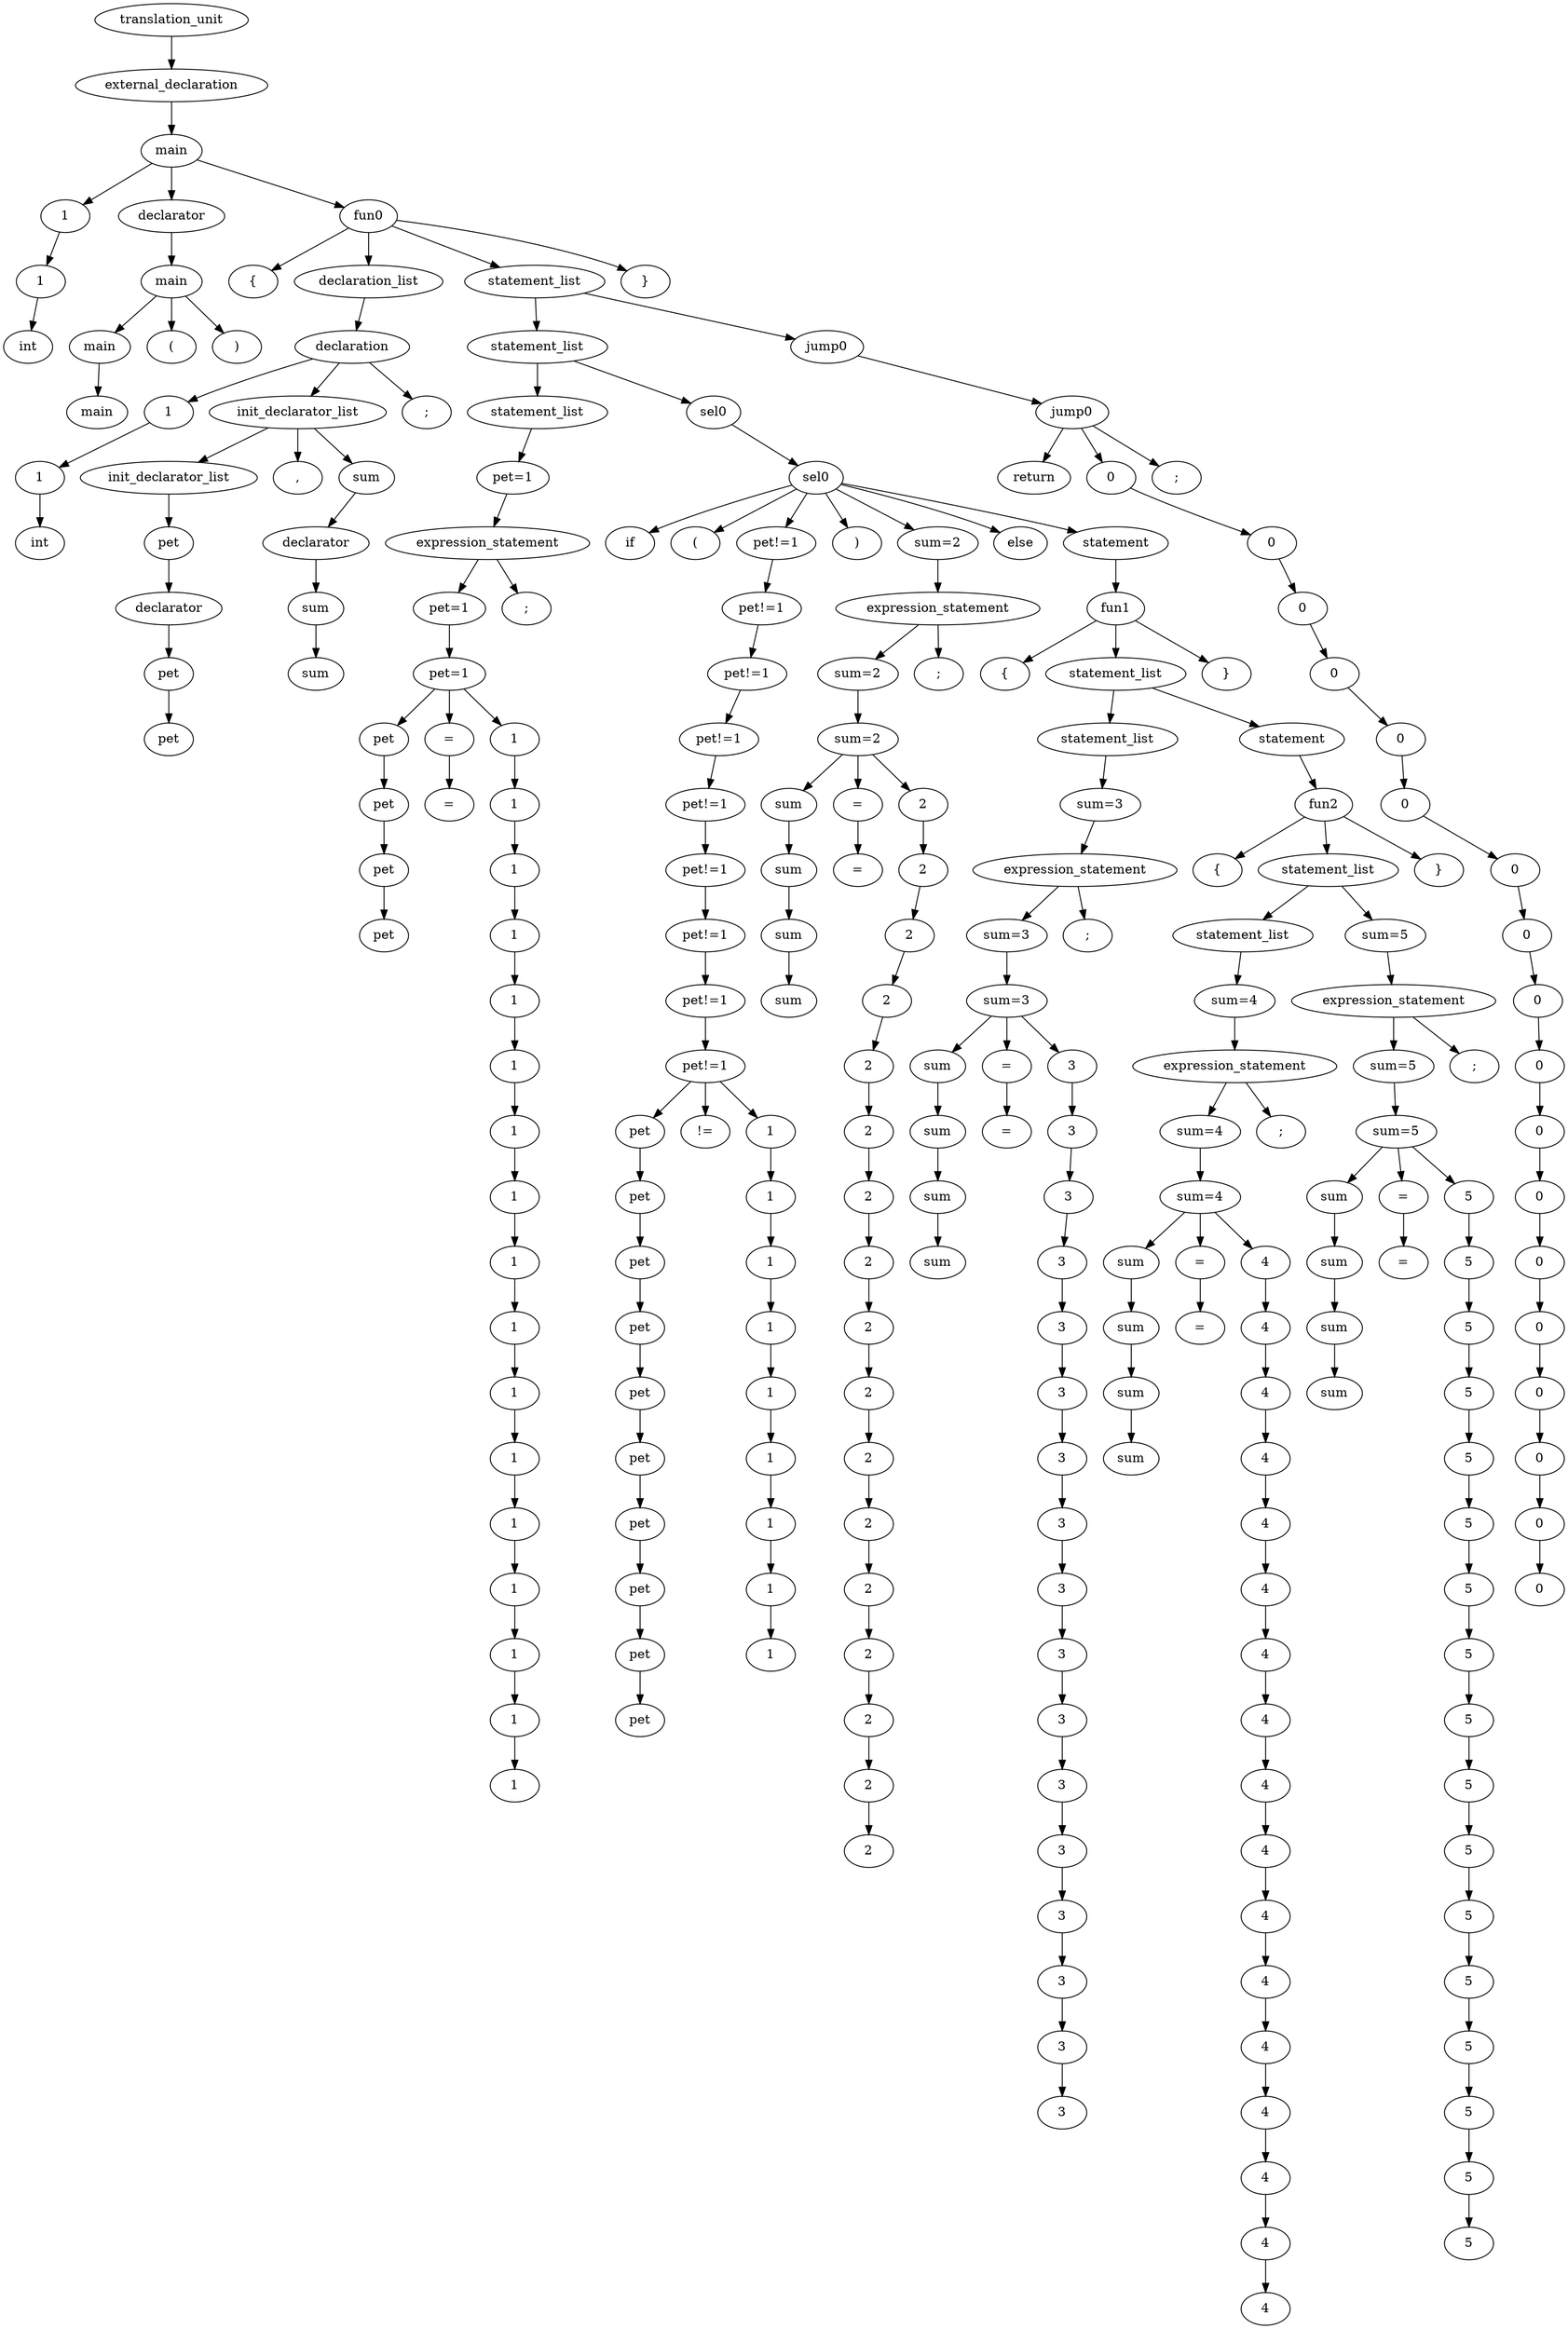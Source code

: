 digraph G{
node0[label="translation_unit"]
node1[label="external_declaration"]
node0->node1;
node1[label="external_declaration"]
node2[label="main"]
node1->node2;
node2[label="main"]
node3[label="1"]
node2->node3;
node3[label="1"]
node4[label="1"]
node3->node4;
node4[label="1"]
node5[label="int"]
node4->node5;
node2[label="main"]
node6[label="declarator"]
node2->node6;
node6[label="declarator"]
node7[label="main"]
node6->node7;
node7[label="main"]
node8[label="main"]
node7->node8;
node8[label="main"]
node9[label="main"]
node8->node9;
node7[label="main"]
node10[label="("]
node7->node10;
node7[label="main"]
node11[label=")"]
node7->node11;
node2[label="main"]
node12[label="fun0"]
node2->node12;
node12[label="fun0"]
node13[label="{"]
node12->node13;
node12[label="fun0"]
node14[label="declaration_list"]
node12->node14;
node14[label="declaration_list"]
node15[label="declaration"]
node14->node15;
node15[label="declaration"]
node16[label="1"]
node15->node16;
node16[label="1"]
node17[label="1"]
node16->node17;
node17[label="1"]
node18[label="int"]
node17->node18;
node15[label="declaration"]
node19[label="init_declarator_list"]
node15->node19;
node19[label="init_declarator_list"]
node20[label="init_declarator_list"]
node19->node20;
node20[label="init_declarator_list"]
node21[label="pet"]
node20->node21;
node21[label="pet"]
node22[label="declarator"]
node21->node22;
node22[label="declarator"]
node23[label="pet"]
node22->node23;
node23[label="pet"]
node24[label="pet"]
node23->node24;
node19[label="init_declarator_list"]
node25[label=","]
node19->node25;
node19[label="init_declarator_list"]
node26[label="sum"]
node19->node26;
node26[label="sum"]
node27[label="declarator"]
node26->node27;
node27[label="declarator"]
node28[label="sum"]
node27->node28;
node28[label="sum"]
node29[label="sum"]
node28->node29;
node15[label="declaration"]
node30[label=";"]
node15->node30;
node12[label="fun0"]
node31[label="statement_list"]
node12->node31;
node31[label="statement_list"]
node32[label="statement_list"]
node31->node32;
node32[label="statement_list"]
node33[label="statement_list"]
node32->node33;
node33[label="statement_list"]
node34[label="pet=1"]
node33->node34;
node34[label="pet=1"]
node35[label="expression_statement"]
node34->node35;
node35[label="expression_statement"]
node36[label="pet=1"]
node35->node36;
node36[label="pet=1"]
node37[label="pet=1"]
node36->node37;
node37[label="pet=1"]
node38[label="pet"]
node37->node38;
node38[label="pet"]
node39[label="pet"]
node38->node39;
node39[label="pet"]
node40[label="pet"]
node39->node40;
node40[label="pet"]
node41[label="pet"]
node40->node41;
node37[label="pet=1"]
node42[label="="]
node37->node42;
node42[label="="]
node43[label="="]
node42->node43;
node37[label="pet=1"]
node44[label="1"]
node37->node44;
node44[label="1"]
node45[label="1"]
node44->node45;
node45[label="1"]
node46[label="1"]
node45->node46;
node46[label="1"]
node47[label="1"]
node46->node47;
node47[label="1"]
node48[label="1"]
node47->node48;
node48[label="1"]
node49[label="1"]
node48->node49;
node49[label="1"]
node50[label="1"]
node49->node50;
node50[label="1"]
node51[label="1"]
node50->node51;
node51[label="1"]
node52[label="1"]
node51->node52;
node52[label="1"]
node53[label="1"]
node52->node53;
node53[label="1"]
node54[label="1"]
node53->node54;
node54[label="1"]
node55[label="1"]
node54->node55;
node55[label="1"]
node56[label="1"]
node55->node56;
node56[label="1"]
node57[label="1"]
node56->node57;
node57[label="1"]
node58[label="1"]
node57->node58;
node58[label="1"]
node59[label="1"]
node58->node59;
node59[label="1"]
node60[label="1"]
node59->node60;
node35[label="expression_statement"]
node61[label=";"]
node35->node61;
node32[label="statement_list"]
node62[label="sel0"]
node32->node62;
node62[label="sel0"]
node63[label="sel0"]
node62->node63;
node63[label="sel0"]
node64[label="if"]
node63->node64;
node63[label="sel0"]
node65[label="("]
node63->node65;
node63[label="sel0"]
node66[label="pet!=1"]
node63->node66;
node66[label="pet!=1"]
node67[label="pet!=1"]
node66->node67;
node67[label="pet!=1"]
node68[label="pet!=1"]
node67->node68;
node68[label="pet!=1"]
node69[label="pet!=1"]
node68->node69;
node69[label="pet!=1"]
node70[label="pet!=1"]
node69->node70;
node70[label="pet!=1"]
node71[label="pet!=1"]
node70->node71;
node71[label="pet!=1"]
node72[label="pet!=1"]
node71->node72;
node72[label="pet!=1"]
node73[label="pet!=1"]
node72->node73;
node73[label="pet!=1"]
node74[label="pet!=1"]
node73->node74;
node74[label="pet!=1"]
node75[label="pet"]
node74->node75;
node75[label="pet"]
node76[label="pet"]
node75->node76;
node76[label="pet"]
node77[label="pet"]
node76->node77;
node77[label="pet"]
node78[label="pet"]
node77->node78;
node78[label="pet"]
node79[label="pet"]
node78->node79;
node79[label="pet"]
node80[label="pet"]
node79->node80;
node80[label="pet"]
node81[label="pet"]
node80->node81;
node81[label="pet"]
node82[label="pet"]
node81->node82;
node82[label="pet"]
node83[label="pet"]
node82->node83;
node83[label="pet"]
node84[label="pet"]
node83->node84;
node74[label="pet!=1"]
node85[label="!="]
node74->node85;
node74[label="pet!=1"]
node86[label="1"]
node74->node86;
node86[label="1"]
node87[label="1"]
node86->node87;
node87[label="1"]
node88[label="1"]
node87->node88;
node88[label="1"]
node89[label="1"]
node88->node89;
node89[label="1"]
node90[label="1"]
node89->node90;
node90[label="1"]
node91[label="1"]
node90->node91;
node91[label="1"]
node92[label="1"]
node91->node92;
node92[label="1"]
node93[label="1"]
node92->node93;
node93[label="1"]
node94[label="1"]
node93->node94;
node63[label="sel0"]
node95[label=")"]
node63->node95;
node63[label="sel0"]
node96[label="sum=2"]
node63->node96;
node96[label="sum=2"]
node97[label="expression_statement"]
node96->node97;
node97[label="expression_statement"]
node98[label="sum=2"]
node97->node98;
node98[label="sum=2"]
node99[label="sum=2"]
node98->node99;
node99[label="sum=2"]
node100[label="sum"]
node99->node100;
node100[label="sum"]
node101[label="sum"]
node100->node101;
node101[label="sum"]
node102[label="sum"]
node101->node102;
node102[label="sum"]
node103[label="sum"]
node102->node103;
node99[label="sum=2"]
node104[label="="]
node99->node104;
node104[label="="]
node105[label="="]
node104->node105;
node99[label="sum=2"]
node106[label="2"]
node99->node106;
node106[label="2"]
node107[label="2"]
node106->node107;
node107[label="2"]
node108[label="2"]
node107->node108;
node108[label="2"]
node109[label="2"]
node108->node109;
node109[label="2"]
node110[label="2"]
node109->node110;
node110[label="2"]
node111[label="2"]
node110->node111;
node111[label="2"]
node112[label="2"]
node111->node112;
node112[label="2"]
node113[label="2"]
node112->node113;
node113[label="2"]
node114[label="2"]
node113->node114;
node114[label="2"]
node115[label="2"]
node114->node115;
node115[label="2"]
node116[label="2"]
node115->node116;
node116[label="2"]
node117[label="2"]
node116->node117;
node117[label="2"]
node118[label="2"]
node117->node118;
node118[label="2"]
node119[label="2"]
node118->node119;
node119[label="2"]
node120[label="2"]
node119->node120;
node120[label="2"]
node121[label="2"]
node120->node121;
node121[label="2"]
node122[label="2"]
node121->node122;
node97[label="expression_statement"]
node123[label=";"]
node97->node123;
node63[label="sel0"]
node124[label="else"]
node63->node124;
node63[label="sel0"]
node125[label="statement"]
node63->node125;
node125[label="statement"]
node126[label="fun1"]
node125->node126;
node126[label="fun1"]
node127[label="{"]
node126->node127;
node126[label="fun1"]
node128[label="statement_list"]
node126->node128;
node128[label="statement_list"]
node129[label="statement_list"]
node128->node129;
node129[label="statement_list"]
node130[label="sum=3"]
node129->node130;
node130[label="sum=3"]
node131[label="expression_statement"]
node130->node131;
node131[label="expression_statement"]
node132[label="sum=3"]
node131->node132;
node132[label="sum=3"]
node133[label="sum=3"]
node132->node133;
node133[label="sum=3"]
node134[label="sum"]
node133->node134;
node134[label="sum"]
node135[label="sum"]
node134->node135;
node135[label="sum"]
node136[label="sum"]
node135->node136;
node136[label="sum"]
node137[label="sum"]
node136->node137;
node133[label="sum=3"]
node138[label="="]
node133->node138;
node138[label="="]
node139[label="="]
node138->node139;
node133[label="sum=3"]
node140[label="3"]
node133->node140;
node140[label="3"]
node141[label="3"]
node140->node141;
node141[label="3"]
node142[label="3"]
node141->node142;
node142[label="3"]
node143[label="3"]
node142->node143;
node143[label="3"]
node144[label="3"]
node143->node144;
node144[label="3"]
node145[label="3"]
node144->node145;
node145[label="3"]
node146[label="3"]
node145->node146;
node146[label="3"]
node147[label="3"]
node146->node147;
node147[label="3"]
node148[label="3"]
node147->node148;
node148[label="3"]
node149[label="3"]
node148->node149;
node149[label="3"]
node150[label="3"]
node149->node150;
node150[label="3"]
node151[label="3"]
node150->node151;
node151[label="3"]
node152[label="3"]
node151->node152;
node152[label="3"]
node153[label="3"]
node152->node153;
node153[label="3"]
node154[label="3"]
node153->node154;
node154[label="3"]
node155[label="3"]
node154->node155;
node155[label="3"]
node156[label="3"]
node155->node156;
node131[label="expression_statement"]
node157[label=";"]
node131->node157;
node128[label="statement_list"]
node158[label="statement"]
node128->node158;
node158[label="statement"]
node159[label="fun2"]
node158->node159;
node159[label="fun2"]
node160[label="{"]
node159->node160;
node159[label="fun2"]
node161[label="statement_list"]
node159->node161;
node161[label="statement_list"]
node162[label="statement_list"]
node161->node162;
node162[label="statement_list"]
node163[label="sum=4"]
node162->node163;
node163[label="sum=4"]
node164[label="expression_statement"]
node163->node164;
node164[label="expression_statement"]
node165[label="sum=4"]
node164->node165;
node165[label="sum=4"]
node166[label="sum=4"]
node165->node166;
node166[label="sum=4"]
node167[label="sum"]
node166->node167;
node167[label="sum"]
node168[label="sum"]
node167->node168;
node168[label="sum"]
node169[label="sum"]
node168->node169;
node169[label="sum"]
node170[label="sum"]
node169->node170;
node166[label="sum=4"]
node171[label="="]
node166->node171;
node171[label="="]
node172[label="="]
node171->node172;
node166[label="sum=4"]
node173[label="4"]
node166->node173;
node173[label="4"]
node174[label="4"]
node173->node174;
node174[label="4"]
node175[label="4"]
node174->node175;
node175[label="4"]
node176[label="4"]
node175->node176;
node176[label="4"]
node177[label="4"]
node176->node177;
node177[label="4"]
node178[label="4"]
node177->node178;
node178[label="4"]
node179[label="4"]
node178->node179;
node179[label="4"]
node180[label="4"]
node179->node180;
node180[label="4"]
node181[label="4"]
node180->node181;
node181[label="4"]
node182[label="4"]
node181->node182;
node182[label="4"]
node183[label="4"]
node182->node183;
node183[label="4"]
node184[label="4"]
node183->node184;
node184[label="4"]
node185[label="4"]
node184->node185;
node185[label="4"]
node186[label="4"]
node185->node186;
node186[label="4"]
node187[label="4"]
node186->node187;
node187[label="4"]
node188[label="4"]
node187->node188;
node188[label="4"]
node189[label="4"]
node188->node189;
node164[label="expression_statement"]
node190[label=";"]
node164->node190;
node161[label="statement_list"]
node191[label="sum=5"]
node161->node191;
node191[label="sum=5"]
node192[label="expression_statement"]
node191->node192;
node192[label="expression_statement"]
node193[label="sum=5"]
node192->node193;
node193[label="sum=5"]
node194[label="sum=5"]
node193->node194;
node194[label="sum=5"]
node195[label="sum"]
node194->node195;
node195[label="sum"]
node196[label="sum"]
node195->node196;
node196[label="sum"]
node197[label="sum"]
node196->node197;
node197[label="sum"]
node198[label="sum"]
node197->node198;
node194[label="sum=5"]
node199[label="="]
node194->node199;
node199[label="="]
node200[label="="]
node199->node200;
node194[label="sum=5"]
node201[label="5"]
node194->node201;
node201[label="5"]
node202[label="5"]
node201->node202;
node202[label="5"]
node203[label="5"]
node202->node203;
node203[label="5"]
node204[label="5"]
node203->node204;
node204[label="5"]
node205[label="5"]
node204->node205;
node205[label="5"]
node206[label="5"]
node205->node206;
node206[label="5"]
node207[label="5"]
node206->node207;
node207[label="5"]
node208[label="5"]
node207->node208;
node208[label="5"]
node209[label="5"]
node208->node209;
node209[label="5"]
node210[label="5"]
node209->node210;
node210[label="5"]
node211[label="5"]
node210->node211;
node211[label="5"]
node212[label="5"]
node211->node212;
node212[label="5"]
node213[label="5"]
node212->node213;
node213[label="5"]
node214[label="5"]
node213->node214;
node214[label="5"]
node215[label="5"]
node214->node215;
node215[label="5"]
node216[label="5"]
node215->node216;
node216[label="5"]
node217[label="5"]
node216->node217;
node192[label="expression_statement"]
node218[label=";"]
node192->node218;
node159[label="fun2"]
node219[label="}"]
node159->node219;
node126[label="fun1"]
node220[label="}"]
node126->node220;
node31[label="statement_list"]
node221[label="jump0"]
node31->node221;
node221[label="jump0"]
node222[label="jump0"]
node221->node222;
node222[label="jump0"]
node223[label="return"]
node222->node223;
node222[label="jump0"]
node224[label="0"]
node222->node224;
node224[label="0"]
node225[label="0"]
node224->node225;
node225[label="0"]
node226[label="0"]
node225->node226;
node226[label="0"]
node227[label="0"]
node226->node227;
node227[label="0"]
node228[label="0"]
node227->node228;
node228[label="0"]
node229[label="0"]
node228->node229;
node229[label="0"]
node230[label="0"]
node229->node230;
node230[label="0"]
node231[label="0"]
node230->node231;
node231[label="0"]
node232[label="0"]
node231->node232;
node232[label="0"]
node233[label="0"]
node232->node233;
node233[label="0"]
node234[label="0"]
node233->node234;
node234[label="0"]
node235[label="0"]
node234->node235;
node235[label="0"]
node236[label="0"]
node235->node236;
node236[label="0"]
node237[label="0"]
node236->node237;
node237[label="0"]
node238[label="0"]
node237->node238;
node238[label="0"]
node239[label="0"]
node238->node239;
node239[label="0"]
node240[label="0"]
node239->node240;
node240[label="0"]
node241[label="0"]
node240->node241;
node222[label="jump0"]
node242[label=";"]
node222->node242;
node12[label="fun0"]
node243[label="}"]
node12->node243;
}

